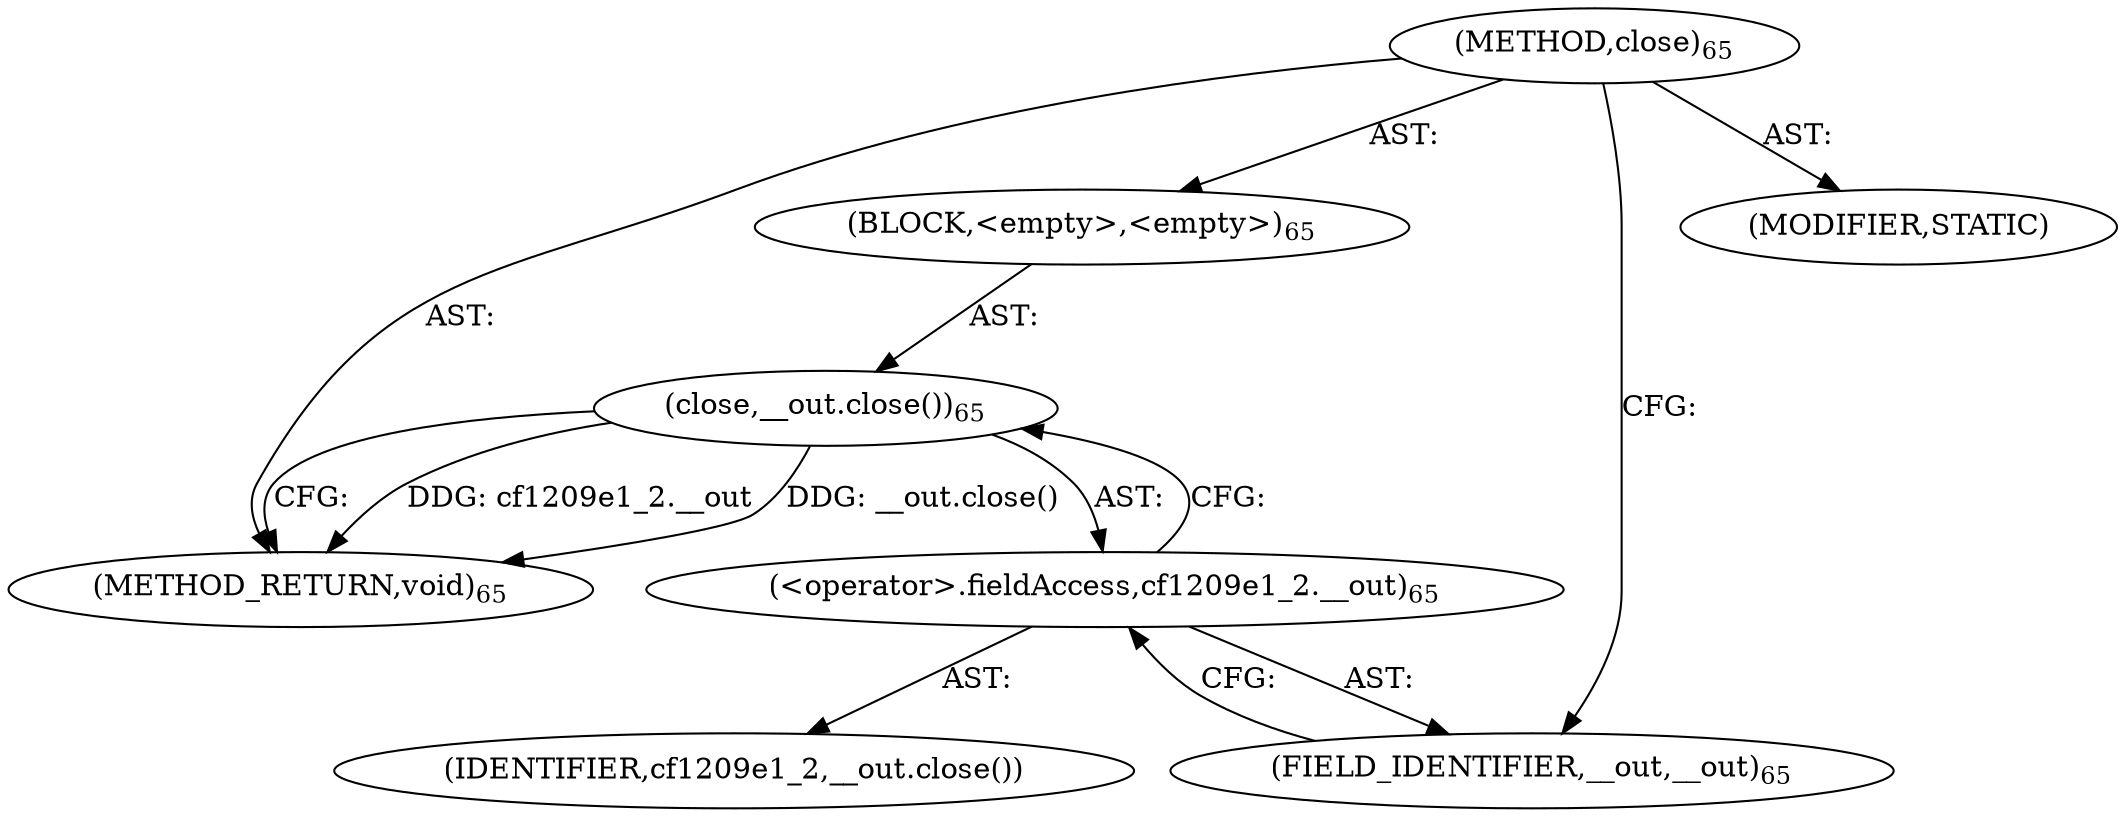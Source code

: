 digraph "close" {  
"333" [label = <(METHOD,close)<SUB>65</SUB>> ]
"334" [label = <(BLOCK,&lt;empty&gt;,&lt;empty&gt;)<SUB>65</SUB>> ]
"335" [label = <(close,__out.close())<SUB>65</SUB>> ]
"336" [label = <(&lt;operator&gt;.fieldAccess,cf1209e1_2.__out)<SUB>65</SUB>> ]
"337" [label = <(IDENTIFIER,cf1209e1_2,__out.close())> ]
"338" [label = <(FIELD_IDENTIFIER,__out,__out)<SUB>65</SUB>> ]
"339" [label = <(MODIFIER,STATIC)> ]
"340" [label = <(METHOD_RETURN,void)<SUB>65</SUB>> ]
  "333" -> "334"  [ label = "AST: "] 
  "333" -> "339"  [ label = "AST: "] 
  "333" -> "340"  [ label = "AST: "] 
  "334" -> "335"  [ label = "AST: "] 
  "335" -> "336"  [ label = "AST: "] 
  "336" -> "337"  [ label = "AST: "] 
  "336" -> "338"  [ label = "AST: "] 
  "335" -> "340"  [ label = "CFG: "] 
  "336" -> "335"  [ label = "CFG: "] 
  "338" -> "336"  [ label = "CFG: "] 
  "333" -> "338"  [ label = "CFG: "] 
  "335" -> "340"  [ label = "DDG: cf1209e1_2.__out"] 
  "335" -> "340"  [ label = "DDG: __out.close()"] 
}
